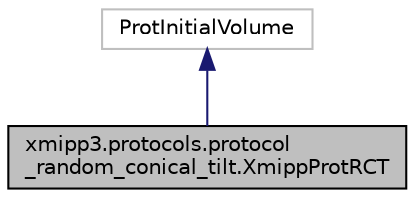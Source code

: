 digraph "xmipp3.protocols.protocol_random_conical_tilt.XmippProtRCT"
{
  edge [fontname="Helvetica",fontsize="10",labelfontname="Helvetica",labelfontsize="10"];
  node [fontname="Helvetica",fontsize="10",shape=record];
  Node0 [label="xmipp3.protocols.protocol\l_random_conical_tilt.XmippProtRCT",height=0.2,width=0.4,color="black", fillcolor="grey75", style="filled", fontcolor="black"];
  Node1 -> Node0 [dir="back",color="midnightblue",fontsize="10",style="solid",fontname="Helvetica"];
  Node1 [label="ProtInitialVolume",height=0.2,width=0.4,color="grey75", fillcolor="white", style="filled"];
}
